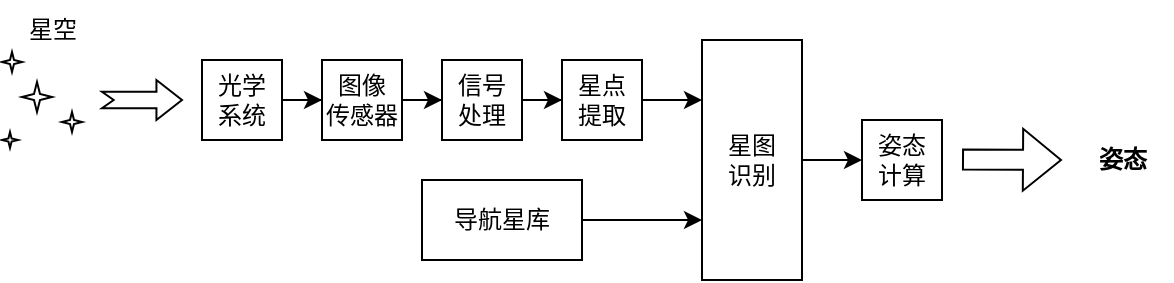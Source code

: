 <mxfile version="24.8.4">
  <diagram name="第 1 页" id="uXFNUWqOKU4_Va0xhblp">
    <mxGraphModel dx="956" dy="515" grid="1" gridSize="10" guides="1" tooltips="1" connect="1" arrows="1" fold="1" page="1" pageScale="1" pageWidth="413" pageHeight="583" math="0" shadow="0">
      <root>
        <mxCell id="0" />
        <mxCell id="1" parent="0" />
        <mxCell id="A3Hum0B1b_-Gl_VqU-8u-6" value="" style="edgeStyle=orthogonalEdgeStyle;rounded=0;orthogonalLoop=1;jettySize=auto;html=1;" edge="1" parent="1" source="A3Hum0B1b_-Gl_VqU-8u-3" target="A3Hum0B1b_-Gl_VqU-8u-5">
          <mxGeometry relative="1" as="geometry" />
        </mxCell>
        <mxCell id="A3Hum0B1b_-Gl_VqU-8u-3" value="图像&lt;div&gt;传感器&lt;/div&gt;" style="whiteSpace=wrap;html=1;rounded=0;" vertex="1" parent="1">
          <mxGeometry x="240" y="200" width="40" height="40" as="geometry" />
        </mxCell>
        <mxCell id="A3Hum0B1b_-Gl_VqU-8u-8" value="" style="edgeStyle=orthogonalEdgeStyle;rounded=0;orthogonalLoop=1;jettySize=auto;html=1;" edge="1" parent="1" source="A3Hum0B1b_-Gl_VqU-8u-5" target="A3Hum0B1b_-Gl_VqU-8u-7">
          <mxGeometry relative="1" as="geometry" />
        </mxCell>
        <mxCell id="A3Hum0B1b_-Gl_VqU-8u-5" value="信号&lt;div&gt;处理&lt;/div&gt;" style="whiteSpace=wrap;html=1;rounded=0;" vertex="1" parent="1">
          <mxGeometry x="300" y="200" width="40" height="40" as="geometry" />
        </mxCell>
        <mxCell id="A3Hum0B1b_-Gl_VqU-8u-10" value="" style="edgeStyle=orthogonalEdgeStyle;rounded=0;orthogonalLoop=1;jettySize=auto;html=1;entryX=0;entryY=0.25;entryDx=0;entryDy=0;" edge="1" parent="1" source="A3Hum0B1b_-Gl_VqU-8u-7" target="A3Hum0B1b_-Gl_VqU-8u-9">
          <mxGeometry relative="1" as="geometry" />
        </mxCell>
        <mxCell id="A3Hum0B1b_-Gl_VqU-8u-7" value="星点&lt;div&gt;提取&lt;/div&gt;" style="whiteSpace=wrap;html=1;rounded=0;" vertex="1" parent="1">
          <mxGeometry x="360" y="200" width="40" height="40" as="geometry" />
        </mxCell>
        <mxCell id="A3Hum0B1b_-Gl_VqU-8u-12" value="" style="edgeStyle=orthogonalEdgeStyle;rounded=0;orthogonalLoop=1;jettySize=auto;html=1;" edge="1" parent="1" source="A3Hum0B1b_-Gl_VqU-8u-9" target="A3Hum0B1b_-Gl_VqU-8u-11">
          <mxGeometry relative="1" as="geometry" />
        </mxCell>
        <mxCell id="A3Hum0B1b_-Gl_VqU-8u-9" value="星图&lt;div&gt;识别&lt;/div&gt;" style="whiteSpace=wrap;html=1;rounded=0;" vertex="1" parent="1">
          <mxGeometry x="430" y="190" width="50" height="120" as="geometry" />
        </mxCell>
        <mxCell id="A3Hum0B1b_-Gl_VqU-8u-11" value="姿态&lt;div&gt;计算&lt;/div&gt;" style="whiteSpace=wrap;html=1;rounded=0;" vertex="1" parent="1">
          <mxGeometry x="510" y="230" width="40" height="40" as="geometry" />
        </mxCell>
        <mxCell id="A3Hum0B1b_-Gl_VqU-8u-14" style="edgeStyle=orthogonalEdgeStyle;rounded=0;orthogonalLoop=1;jettySize=auto;html=1;entryX=0;entryY=0.75;entryDx=0;entryDy=0;" edge="1" parent="1" source="A3Hum0B1b_-Gl_VqU-8u-13" target="A3Hum0B1b_-Gl_VqU-8u-9">
          <mxGeometry relative="1" as="geometry" />
        </mxCell>
        <mxCell id="A3Hum0B1b_-Gl_VqU-8u-13" value="导航&lt;span style=&quot;background-color: initial;&quot;&gt;星库&lt;/span&gt;" style="whiteSpace=wrap;html=1;rounded=0;" vertex="1" parent="1">
          <mxGeometry x="290" y="260" width="80" height="40" as="geometry" />
        </mxCell>
        <mxCell id="A3Hum0B1b_-Gl_VqU-8u-17" style="edgeStyle=orthogonalEdgeStyle;rounded=0;orthogonalLoop=1;jettySize=auto;html=1;" edge="1" parent="1" source="A3Hum0B1b_-Gl_VqU-8u-15" target="A3Hum0B1b_-Gl_VqU-8u-3">
          <mxGeometry relative="1" as="geometry" />
        </mxCell>
        <mxCell id="A3Hum0B1b_-Gl_VqU-8u-15" value="光学&lt;div&gt;系统&lt;/div&gt;" style="whiteSpace=wrap;html=1;rounded=0;" vertex="1" parent="1">
          <mxGeometry x="180" y="200" width="40" height="40" as="geometry" />
        </mxCell>
        <mxCell id="A3Hum0B1b_-Gl_VqU-8u-21" value="" style="shape=flexArrow;endArrow=classic;html=1;rounded=0;" edge="1" parent="1">
          <mxGeometry width="50" height="50" relative="1" as="geometry">
            <mxPoint x="560" y="249.71" as="sourcePoint" />
            <mxPoint x="610" y="250" as="targetPoint" />
          </mxGeometry>
        </mxCell>
        <mxCell id="A3Hum0B1b_-Gl_VqU-8u-26" value="&lt;b&gt;姿态&lt;/b&gt;" style="text;html=1;align=center;verticalAlign=middle;resizable=0;points=[];autosize=1;strokeColor=none;fillColor=none;" vertex="1" parent="1">
          <mxGeometry x="615" y="235" width="50" height="30" as="geometry" />
        </mxCell>
        <mxCell id="A3Hum0B1b_-Gl_VqU-8u-27" value="" style="verticalLabelPosition=bottom;verticalAlign=top;html=1;shape=mxgraph.basic.4_point_star_2;dx=0.8;" vertex="1" parent="1">
          <mxGeometry x="80" y="196" width="10" height="10" as="geometry" />
        </mxCell>
        <mxCell id="A3Hum0B1b_-Gl_VqU-8u-28" value="" style="verticalLabelPosition=bottom;verticalAlign=top;html=1;shape=mxgraph.basic.4_point_star_2;dx=0.8;" vertex="1" parent="1">
          <mxGeometry x="80" y="236" width="8" height="8" as="geometry" />
        </mxCell>
        <mxCell id="A3Hum0B1b_-Gl_VqU-8u-30" value="" style="verticalLabelPosition=bottom;verticalAlign=top;html=1;shape=mxgraph.basic.4_point_star_2;dx=0.8;" vertex="1" parent="1">
          <mxGeometry x="110" y="226" width="10" height="10" as="geometry" />
        </mxCell>
        <mxCell id="A3Hum0B1b_-Gl_VqU-8u-31" value="" style="verticalLabelPosition=bottom;verticalAlign=top;html=1;shape=mxgraph.basic.4_point_star_2;dx=0.8;" vertex="1" parent="1">
          <mxGeometry x="90" y="211" width="15" height="15" as="geometry" />
        </mxCell>
        <mxCell id="A3Hum0B1b_-Gl_VqU-8u-33" value="" style="html=1;shadow=0;dashed=0;align=center;verticalAlign=middle;shape=mxgraph.arrows2.arrow;dy=0.59;dx=12.78;notch=5.83;" vertex="1" parent="1">
          <mxGeometry x="130" y="210" width="40" height="20" as="geometry" />
        </mxCell>
        <mxCell id="A3Hum0B1b_-Gl_VqU-8u-34" value="星空" style="text;html=1;align=center;verticalAlign=middle;resizable=0;points=[];autosize=1;strokeColor=none;fillColor=none;" vertex="1" parent="1">
          <mxGeometry x="80" y="170" width="50" height="30" as="geometry" />
        </mxCell>
      </root>
    </mxGraphModel>
  </diagram>
</mxfile>
